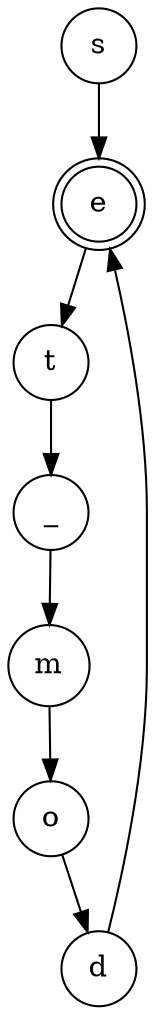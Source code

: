 digraph {   
    node [shape = doublecircle, color = black] e ;
    node [shape = circle];
    node [color= black];
    s -> e -> t -> _ -> m -> o -> d -> e;	
}